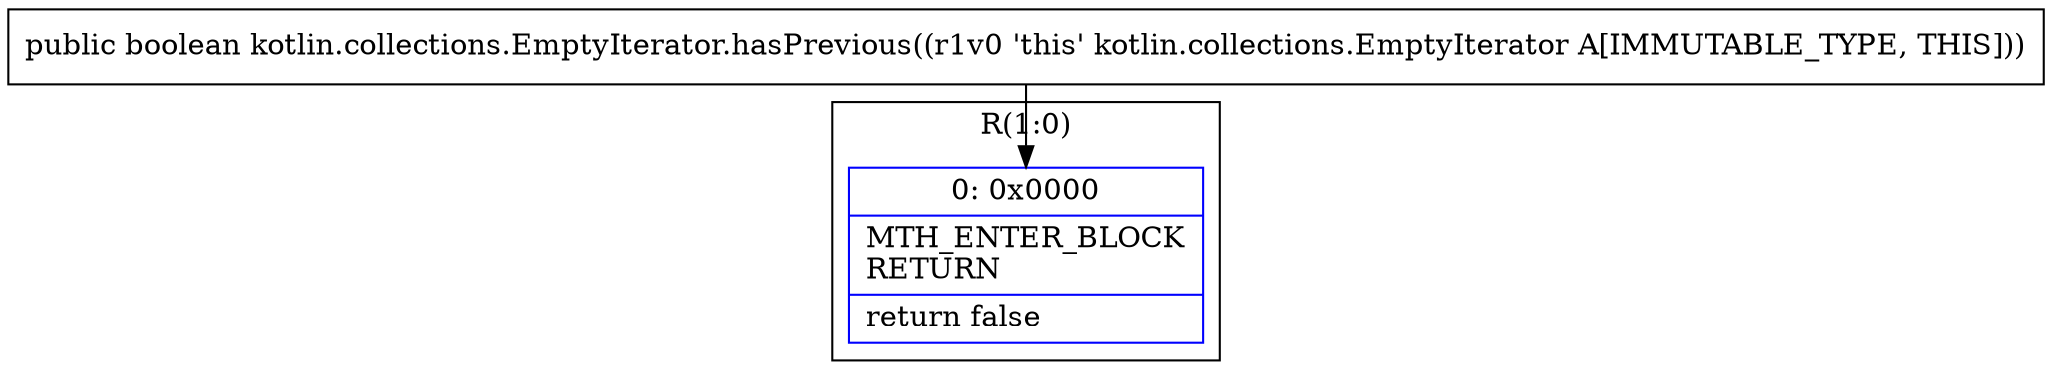 digraph "CFG forkotlin.collections.EmptyIterator.hasPrevious()Z" {
subgraph cluster_Region_907940358 {
label = "R(1:0)";
node [shape=record,color=blue];
Node_0 [shape=record,label="{0\:\ 0x0000|MTH_ENTER_BLOCK\lRETURN\l|return false\l}"];
}
MethodNode[shape=record,label="{public boolean kotlin.collections.EmptyIterator.hasPrevious((r1v0 'this' kotlin.collections.EmptyIterator A[IMMUTABLE_TYPE, THIS])) }"];
MethodNode -> Node_0;
}

